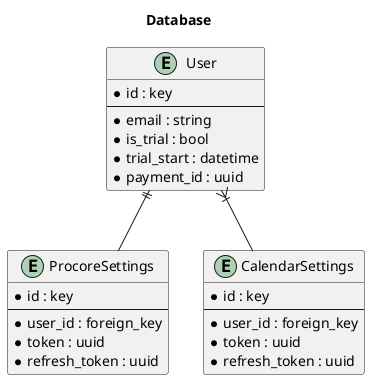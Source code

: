 @startuml
title Database

entity User {
    * id : key
    ---
    * email : string
    * is_trial : bool
    * trial_start : datetime
    * payment_id : uuid
}

entity ProcoreSettings {
    * id : key
    ---
    * user_id : foreign_key
    * token : uuid
    * refresh_token : uuid
}

entity CalendarSettings {
    * id : key
    ---
    * user_id : foreign_key
    * token : uuid
    * refresh_token : uuid
}

User }|-- CalendarSettings
User ||-- ProcoreSettings

@enduml